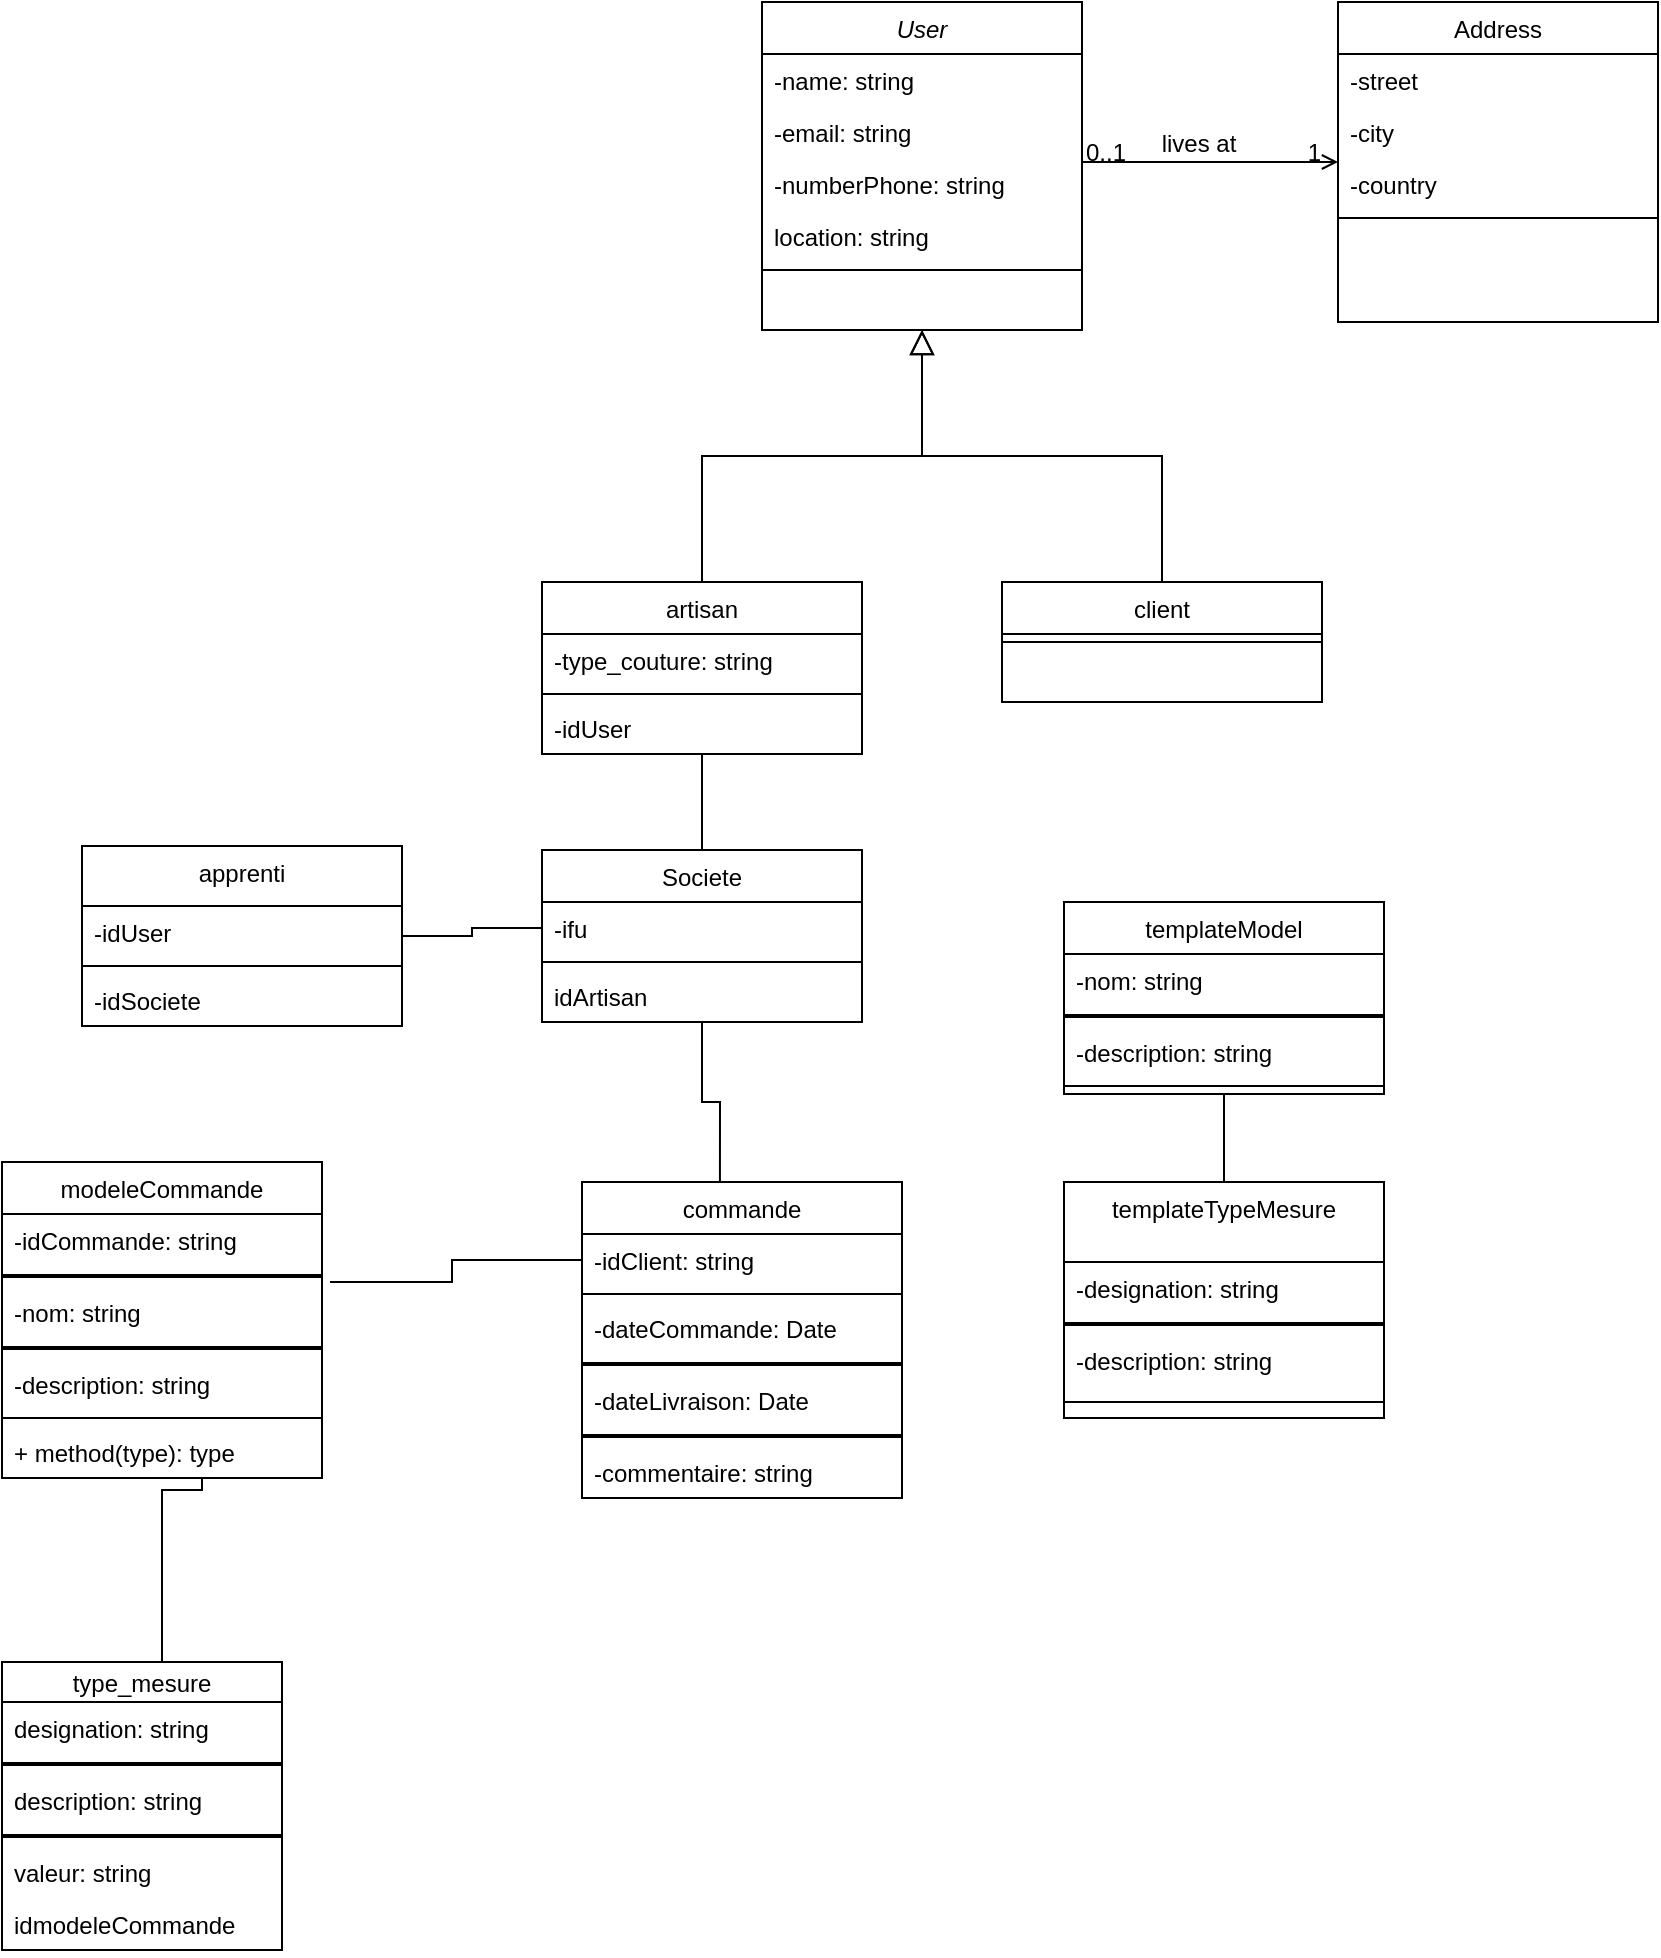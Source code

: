 <mxfile version="20.3.3" type="github">
  <diagram id="C5RBs43oDa-KdzZeNtuy" name="Page-1">
    <mxGraphModel dx="1929" dy="625" grid="1" gridSize="10" guides="1" tooltips="1" connect="1" arrows="1" fold="1" page="1" pageScale="1" pageWidth="827" pageHeight="1169" math="0" shadow="0">
      <root>
        <mxCell id="WIyWlLk6GJQsqaUBKTNV-0" />
        <mxCell id="WIyWlLk6GJQsqaUBKTNV-1" parent="WIyWlLk6GJQsqaUBKTNV-0" />
        <mxCell id="zkfFHV4jXpPFQw0GAbJ--0" value="User" style="swimlane;fontStyle=2;align=center;verticalAlign=top;childLayout=stackLayout;horizontal=1;startSize=26;horizontalStack=0;resizeParent=1;resizeLast=0;collapsible=1;marginBottom=0;rounded=0;shadow=0;strokeWidth=1;" parent="WIyWlLk6GJQsqaUBKTNV-1" vertex="1">
          <mxGeometry x="220" y="120" width="160" height="164" as="geometry">
            <mxRectangle x="230" y="140" width="160" height="26" as="alternateBounds" />
          </mxGeometry>
        </mxCell>
        <mxCell id="zkfFHV4jXpPFQw0GAbJ--1" value="-name: string" style="text;align=left;verticalAlign=top;spacingLeft=4;spacingRight=4;overflow=hidden;rotatable=0;points=[[0,0.5],[1,0.5]];portConstraint=eastwest;" parent="zkfFHV4jXpPFQw0GAbJ--0" vertex="1">
          <mxGeometry y="26" width="160" height="26" as="geometry" />
        </mxCell>
        <mxCell id="zkfFHV4jXpPFQw0GAbJ--2" value="-email: string" style="text;align=left;verticalAlign=top;spacingLeft=4;spacingRight=4;overflow=hidden;rotatable=0;points=[[0,0.5],[1,0.5]];portConstraint=eastwest;rounded=0;shadow=0;html=0;" parent="zkfFHV4jXpPFQw0GAbJ--0" vertex="1">
          <mxGeometry y="52" width="160" height="26" as="geometry" />
        </mxCell>
        <mxCell id="zkfFHV4jXpPFQw0GAbJ--3" value="-numberPhone: string" style="text;align=left;verticalAlign=top;spacingLeft=4;spacingRight=4;overflow=hidden;rotatable=0;points=[[0,0.5],[1,0.5]];portConstraint=eastwest;rounded=0;shadow=0;html=0;" parent="zkfFHV4jXpPFQw0GAbJ--0" vertex="1">
          <mxGeometry y="78" width="160" height="26" as="geometry" />
        </mxCell>
        <mxCell id="vygZoeupNt-WBdumzsm--6" value="location: string" style="text;align=left;verticalAlign=top;spacingLeft=4;spacingRight=4;overflow=hidden;rotatable=0;points=[[0,0.5],[1,0.5]];portConstraint=eastwest;rounded=0;shadow=0;html=0;" parent="zkfFHV4jXpPFQw0GAbJ--0" vertex="1">
          <mxGeometry y="104" width="160" height="26" as="geometry" />
        </mxCell>
        <mxCell id="zkfFHV4jXpPFQw0GAbJ--4" value="" style="line;html=1;strokeWidth=1;align=left;verticalAlign=middle;spacingTop=-1;spacingLeft=3;spacingRight=3;rotatable=0;labelPosition=right;points=[];portConstraint=eastwest;" parent="zkfFHV4jXpPFQw0GAbJ--0" vertex="1">
          <mxGeometry y="130" width="160" height="8" as="geometry" />
        </mxCell>
        <mxCell id="5LZ2kvECmgtWWR_hADMM-10" style="edgeStyle=orthogonalEdgeStyle;rounded=0;orthogonalLoop=1;jettySize=auto;html=1;startArrow=none;startFill=0;endArrow=none;endFill=0;" edge="1" parent="WIyWlLk6GJQsqaUBKTNV-1" source="zkfFHV4jXpPFQw0GAbJ--6" target="5LZ2kvECmgtWWR_hADMM-0">
          <mxGeometry relative="1" as="geometry" />
        </mxCell>
        <mxCell id="zkfFHV4jXpPFQw0GAbJ--6" value="artisan" style="swimlane;fontStyle=0;align=center;verticalAlign=top;childLayout=stackLayout;horizontal=1;startSize=26;horizontalStack=0;resizeParent=1;resizeLast=0;collapsible=1;marginBottom=0;rounded=0;shadow=0;strokeWidth=1;" parent="WIyWlLk6GJQsqaUBKTNV-1" vertex="1">
          <mxGeometry x="110" y="410" width="160" height="86" as="geometry">
            <mxRectangle x="130" y="380" width="160" height="26" as="alternateBounds" />
          </mxGeometry>
        </mxCell>
        <mxCell id="zkfFHV4jXpPFQw0GAbJ--7" value="-type_couture: string" style="text;align=left;verticalAlign=top;spacingLeft=4;spacingRight=4;overflow=hidden;rotatable=0;points=[[0,0.5],[1,0.5]];portConstraint=eastwest;" parent="zkfFHV4jXpPFQw0GAbJ--6" vertex="1">
          <mxGeometry y="26" width="160" height="26" as="geometry" />
        </mxCell>
        <mxCell id="zkfFHV4jXpPFQw0GAbJ--9" value="" style="line;html=1;strokeWidth=1;align=left;verticalAlign=middle;spacingTop=-1;spacingLeft=3;spacingRight=3;rotatable=0;labelPosition=right;points=[];portConstraint=eastwest;" parent="zkfFHV4jXpPFQw0GAbJ--6" vertex="1">
          <mxGeometry y="52" width="160" height="8" as="geometry" />
        </mxCell>
        <mxCell id="5LZ2kvECmgtWWR_hADMM-61" value="-idUser" style="text;align=left;verticalAlign=top;spacingLeft=4;spacingRight=4;overflow=hidden;rotatable=0;points=[[0,0.5],[1,0.5]];portConstraint=eastwest;" vertex="1" parent="zkfFHV4jXpPFQw0GAbJ--6">
          <mxGeometry y="60" width="160" height="26" as="geometry" />
        </mxCell>
        <mxCell id="zkfFHV4jXpPFQw0GAbJ--12" value="" style="endArrow=block;endSize=10;endFill=0;shadow=0;strokeWidth=1;rounded=0;edgeStyle=elbowEdgeStyle;elbow=vertical;" parent="WIyWlLk6GJQsqaUBKTNV-1" source="zkfFHV4jXpPFQw0GAbJ--6" target="zkfFHV4jXpPFQw0GAbJ--0" edge="1">
          <mxGeometry width="160" relative="1" as="geometry">
            <mxPoint x="200" y="203" as="sourcePoint" />
            <mxPoint x="200" y="203" as="targetPoint" />
          </mxGeometry>
        </mxCell>
        <mxCell id="zkfFHV4jXpPFQw0GAbJ--13" value="client" style="swimlane;fontStyle=0;align=center;verticalAlign=top;childLayout=stackLayout;horizontal=1;startSize=26;horizontalStack=0;resizeParent=1;resizeLast=0;collapsible=1;marginBottom=0;rounded=0;shadow=0;strokeWidth=1;" parent="WIyWlLk6GJQsqaUBKTNV-1" vertex="1">
          <mxGeometry x="340" y="410" width="160" height="60" as="geometry">
            <mxRectangle x="340" y="380" width="170" height="26" as="alternateBounds" />
          </mxGeometry>
        </mxCell>
        <mxCell id="zkfFHV4jXpPFQw0GAbJ--15" value="" style="line;html=1;strokeWidth=1;align=left;verticalAlign=middle;spacingTop=-1;spacingLeft=3;spacingRight=3;rotatable=0;labelPosition=right;points=[];portConstraint=eastwest;" parent="zkfFHV4jXpPFQw0GAbJ--13" vertex="1">
          <mxGeometry y="26" width="160" height="8" as="geometry" />
        </mxCell>
        <mxCell id="zkfFHV4jXpPFQw0GAbJ--16" value="" style="endArrow=block;endSize=10;endFill=0;shadow=0;strokeWidth=1;rounded=0;edgeStyle=elbowEdgeStyle;elbow=vertical;" parent="WIyWlLk6GJQsqaUBKTNV-1" source="zkfFHV4jXpPFQw0GAbJ--13" target="zkfFHV4jXpPFQw0GAbJ--0" edge="1">
          <mxGeometry width="160" relative="1" as="geometry">
            <mxPoint x="210" y="373" as="sourcePoint" />
            <mxPoint x="310" y="271" as="targetPoint" />
          </mxGeometry>
        </mxCell>
        <mxCell id="zkfFHV4jXpPFQw0GAbJ--17" value="Address" style="swimlane;fontStyle=0;align=center;verticalAlign=top;childLayout=stackLayout;horizontal=1;startSize=26;horizontalStack=0;resizeParent=1;resizeLast=0;collapsible=1;marginBottom=0;rounded=0;shadow=0;strokeWidth=1;" parent="WIyWlLk6GJQsqaUBKTNV-1" vertex="1">
          <mxGeometry x="508" y="120" width="160" height="160" as="geometry">
            <mxRectangle x="550" y="140" width="160" height="26" as="alternateBounds" />
          </mxGeometry>
        </mxCell>
        <mxCell id="zkfFHV4jXpPFQw0GAbJ--18" value="-street" style="text;align=left;verticalAlign=top;spacingLeft=4;spacingRight=4;overflow=hidden;rotatable=0;points=[[0,0.5],[1,0.5]];portConstraint=eastwest;" parent="zkfFHV4jXpPFQw0GAbJ--17" vertex="1">
          <mxGeometry y="26" width="160" height="26" as="geometry" />
        </mxCell>
        <mxCell id="zkfFHV4jXpPFQw0GAbJ--19" value="-city" style="text;align=left;verticalAlign=top;spacingLeft=4;spacingRight=4;overflow=hidden;rotatable=0;points=[[0,0.5],[1,0.5]];portConstraint=eastwest;rounded=0;shadow=0;html=0;" parent="zkfFHV4jXpPFQw0GAbJ--17" vertex="1">
          <mxGeometry y="52" width="160" height="26" as="geometry" />
        </mxCell>
        <mxCell id="zkfFHV4jXpPFQw0GAbJ--22" value="-country" style="text;align=left;verticalAlign=top;spacingLeft=4;spacingRight=4;overflow=hidden;rotatable=0;points=[[0,0.5],[1,0.5]];portConstraint=eastwest;rounded=0;shadow=0;html=0;" parent="zkfFHV4jXpPFQw0GAbJ--17" vertex="1">
          <mxGeometry y="78" width="160" height="26" as="geometry" />
        </mxCell>
        <mxCell id="zkfFHV4jXpPFQw0GAbJ--23" value="" style="line;html=1;strokeWidth=1;align=left;verticalAlign=middle;spacingTop=-1;spacingLeft=3;spacingRight=3;rotatable=0;labelPosition=right;points=[];portConstraint=eastwest;" parent="zkfFHV4jXpPFQw0GAbJ--17" vertex="1">
          <mxGeometry y="104" width="160" height="8" as="geometry" />
        </mxCell>
        <mxCell id="zkfFHV4jXpPFQw0GAbJ--26" value="" style="endArrow=open;shadow=0;strokeWidth=1;rounded=0;endFill=1;edgeStyle=elbowEdgeStyle;elbow=vertical;" parent="WIyWlLk6GJQsqaUBKTNV-1" source="zkfFHV4jXpPFQw0GAbJ--0" target="zkfFHV4jXpPFQw0GAbJ--17" edge="1">
          <mxGeometry x="0.5" y="41" relative="1" as="geometry">
            <mxPoint x="380" y="192" as="sourcePoint" />
            <mxPoint x="540" y="192" as="targetPoint" />
            <mxPoint x="-40" y="32" as="offset" />
          </mxGeometry>
        </mxCell>
        <mxCell id="zkfFHV4jXpPFQw0GAbJ--27" value="0..1" style="resizable=0;align=left;verticalAlign=bottom;labelBackgroundColor=none;fontSize=12;" parent="zkfFHV4jXpPFQw0GAbJ--26" connectable="0" vertex="1">
          <mxGeometry x="-1" relative="1" as="geometry">
            <mxPoint y="4" as="offset" />
          </mxGeometry>
        </mxCell>
        <mxCell id="zkfFHV4jXpPFQw0GAbJ--28" value="1" style="resizable=0;align=right;verticalAlign=bottom;labelBackgroundColor=none;fontSize=12;" parent="zkfFHV4jXpPFQw0GAbJ--26" connectable="0" vertex="1">
          <mxGeometry x="1" relative="1" as="geometry">
            <mxPoint x="-7" y="4" as="offset" />
          </mxGeometry>
        </mxCell>
        <mxCell id="zkfFHV4jXpPFQw0GAbJ--29" value="lives at" style="text;html=1;resizable=0;points=[];;align=center;verticalAlign=middle;labelBackgroundColor=none;rounded=0;shadow=0;strokeWidth=1;fontSize=12;" parent="zkfFHV4jXpPFQw0GAbJ--26" vertex="1" connectable="0">
          <mxGeometry x="0.5" y="49" relative="1" as="geometry">
            <mxPoint x="-38" y="40" as="offset" />
          </mxGeometry>
        </mxCell>
        <mxCell id="5LZ2kvECmgtWWR_hADMM-17" value="" style="edgeStyle=orthogonalEdgeStyle;rounded=0;orthogonalLoop=1;jettySize=auto;html=1;startArrow=none;startFill=0;endArrow=none;endFill=0;" edge="1" parent="WIyWlLk6GJQsqaUBKTNV-1" source="vygZoeupNt-WBdumzsm--54" target="5LZ2kvECmgtWWR_hADMM-14">
          <mxGeometry relative="1" as="geometry" />
        </mxCell>
        <mxCell id="vygZoeupNt-WBdumzsm--54" value="templateModel" style="swimlane;fontStyle=0;align=center;verticalAlign=top;childLayout=stackLayout;horizontal=1;startSize=26;horizontalStack=0;resizeParent=1;resizeParentMax=0;resizeLast=0;collapsible=1;marginBottom=0;" parent="WIyWlLk6GJQsqaUBKTNV-1" vertex="1">
          <mxGeometry x="371" y="570" width="160" height="96" as="geometry" />
        </mxCell>
        <mxCell id="vygZoeupNt-WBdumzsm--55" value="-nom: string" style="text;strokeColor=none;fillColor=none;align=left;verticalAlign=top;spacingLeft=4;spacingRight=4;overflow=hidden;rotatable=0;points=[[0,0.5],[1,0.5]];portConstraint=eastwest;" parent="vygZoeupNt-WBdumzsm--54" vertex="1">
          <mxGeometry y="26" width="160" height="26" as="geometry" />
        </mxCell>
        <mxCell id="5LZ2kvECmgtWWR_hADMM-78" value="" style="line;strokeWidth=2;html=1;" vertex="1" parent="vygZoeupNt-WBdumzsm--54">
          <mxGeometry y="52" width="160" height="10" as="geometry" />
        </mxCell>
        <mxCell id="5LZ2kvECmgtWWR_hADMM-44" value="-description: string" style="text;strokeColor=none;fillColor=none;align=left;verticalAlign=top;spacingLeft=4;spacingRight=4;overflow=hidden;rotatable=0;points=[[0,0.5],[1,0.5]];portConstraint=eastwest;" vertex="1" parent="vygZoeupNt-WBdumzsm--54">
          <mxGeometry y="62" width="160" height="26" as="geometry" />
        </mxCell>
        <mxCell id="vygZoeupNt-WBdumzsm--56" value="" style="line;strokeWidth=1;fillColor=none;align=left;verticalAlign=middle;spacingTop=-1;spacingLeft=3;spacingRight=3;rotatable=0;labelPosition=right;points=[];portConstraint=eastwest;strokeColor=inherit;" parent="vygZoeupNt-WBdumzsm--54" vertex="1">
          <mxGeometry y="88" width="160" height="8" as="geometry" />
        </mxCell>
        <mxCell id="5LZ2kvECmgtWWR_hADMM-28" style="edgeStyle=orthogonalEdgeStyle;rounded=0;orthogonalLoop=1;jettySize=auto;html=1;startArrow=none;startFill=0;endArrow=none;endFill=0;entryX=0.431;entryY=0.023;entryDx=0;entryDy=0;entryPerimeter=0;" edge="1" parent="WIyWlLk6GJQsqaUBKTNV-1" source="5LZ2kvECmgtWWR_hADMM-0" target="5LZ2kvECmgtWWR_hADMM-63">
          <mxGeometry relative="1" as="geometry">
            <mxPoint x="195" y="700" as="targetPoint" />
          </mxGeometry>
        </mxCell>
        <mxCell id="5LZ2kvECmgtWWR_hADMM-0" value="Societe" style="swimlane;fontStyle=0;align=center;verticalAlign=top;childLayout=stackLayout;horizontal=1;startSize=26;horizontalStack=0;resizeParent=1;resizeParentMax=0;resizeLast=0;collapsible=1;marginBottom=0;" vertex="1" parent="WIyWlLk6GJQsqaUBKTNV-1">
          <mxGeometry x="110" y="544" width="160" height="86" as="geometry" />
        </mxCell>
        <mxCell id="5LZ2kvECmgtWWR_hADMM-1" value="-ifu&#xa;" style="text;strokeColor=none;fillColor=none;align=left;verticalAlign=top;spacingLeft=4;spacingRight=4;overflow=hidden;rotatable=0;points=[[0,0.5],[1,0.5]];portConstraint=eastwest;" vertex="1" parent="5LZ2kvECmgtWWR_hADMM-0">
          <mxGeometry y="26" width="160" height="26" as="geometry" />
        </mxCell>
        <mxCell id="5LZ2kvECmgtWWR_hADMM-2" value="" style="line;strokeWidth=1;fillColor=none;align=left;verticalAlign=middle;spacingTop=-1;spacingLeft=3;spacingRight=3;rotatable=0;labelPosition=right;points=[];portConstraint=eastwest;strokeColor=inherit;" vertex="1" parent="5LZ2kvECmgtWWR_hADMM-0">
          <mxGeometry y="52" width="160" height="8" as="geometry" />
        </mxCell>
        <mxCell id="5LZ2kvECmgtWWR_hADMM-3" value="idArtisan" style="text;strokeColor=none;fillColor=none;align=left;verticalAlign=top;spacingLeft=4;spacingRight=4;overflow=hidden;rotatable=0;points=[[0,0.5],[1,0.5]];portConstraint=eastwest;" vertex="1" parent="5LZ2kvECmgtWWR_hADMM-0">
          <mxGeometry y="60" width="160" height="26" as="geometry" />
        </mxCell>
        <mxCell id="5LZ2kvECmgtWWR_hADMM-11" style="edgeStyle=orthogonalEdgeStyle;rounded=0;orthogonalLoop=1;jettySize=auto;html=1;entryX=0;entryY=0.5;entryDx=0;entryDy=0;startArrow=none;startFill=0;endArrow=none;endFill=0;" edge="1" parent="WIyWlLk6GJQsqaUBKTNV-1" source="5LZ2kvECmgtWWR_hADMM-4" target="5LZ2kvECmgtWWR_hADMM-1">
          <mxGeometry relative="1" as="geometry" />
        </mxCell>
        <mxCell id="5LZ2kvECmgtWWR_hADMM-4" value="apprenti" style="swimlane;fontStyle=0;align=center;verticalAlign=top;childLayout=stackLayout;horizontal=1;startSize=30;horizontalStack=0;resizeParent=1;resizeParentMax=0;resizeLast=0;collapsible=1;marginBottom=0;" vertex="1" parent="WIyWlLk6GJQsqaUBKTNV-1">
          <mxGeometry x="-120" y="542" width="160" height="90" as="geometry" />
        </mxCell>
        <mxCell id="5LZ2kvECmgtWWR_hADMM-5" value="-idUser" style="text;strokeColor=none;fillColor=none;align=left;verticalAlign=top;spacingLeft=4;spacingRight=4;overflow=hidden;rotatable=0;points=[[0,0.5],[1,0.5]];portConstraint=eastwest;" vertex="1" parent="5LZ2kvECmgtWWR_hADMM-4">
          <mxGeometry y="30" width="160" height="26" as="geometry" />
        </mxCell>
        <mxCell id="5LZ2kvECmgtWWR_hADMM-6" value="" style="line;strokeWidth=1;fillColor=none;align=left;verticalAlign=middle;spacingTop=-1;spacingLeft=3;spacingRight=3;rotatable=0;labelPosition=right;points=[];portConstraint=eastwest;strokeColor=inherit;" vertex="1" parent="5LZ2kvECmgtWWR_hADMM-4">
          <mxGeometry y="56" width="160" height="8" as="geometry" />
        </mxCell>
        <mxCell id="5LZ2kvECmgtWWR_hADMM-62" value="-idSociete" style="text;strokeColor=none;fillColor=none;align=left;verticalAlign=top;spacingLeft=4;spacingRight=4;overflow=hidden;rotatable=0;points=[[0,0.5],[1,0.5]];portConstraint=eastwest;" vertex="1" parent="5LZ2kvECmgtWWR_hADMM-4">
          <mxGeometry y="64" width="160" height="26" as="geometry" />
        </mxCell>
        <mxCell id="5LZ2kvECmgtWWR_hADMM-14" value="templateTypeMesure" style="swimlane;fontStyle=0;align=center;verticalAlign=top;childLayout=stackLayout;horizontal=1;startSize=40;horizontalStack=0;resizeParent=1;resizeParentMax=0;resizeLast=0;collapsible=1;marginBottom=0;" vertex="1" parent="WIyWlLk6GJQsqaUBKTNV-1">
          <mxGeometry x="371" y="710" width="160" height="118" as="geometry" />
        </mxCell>
        <mxCell id="5LZ2kvECmgtWWR_hADMM-15" value="-designation: string" style="text;strokeColor=none;fillColor=none;align=left;verticalAlign=top;spacingLeft=4;spacingRight=4;overflow=hidden;rotatable=0;points=[[0,0.5],[1,0.5]];portConstraint=eastwest;" vertex="1" parent="5LZ2kvECmgtWWR_hADMM-14">
          <mxGeometry y="40" width="160" height="26" as="geometry" />
        </mxCell>
        <mxCell id="5LZ2kvECmgtWWR_hADMM-89" value="" style="line;strokeWidth=2;html=1;" vertex="1" parent="5LZ2kvECmgtWWR_hADMM-14">
          <mxGeometry y="66" width="160" height="10" as="geometry" />
        </mxCell>
        <mxCell id="5LZ2kvECmgtWWR_hADMM-45" value="-description: string" style="text;strokeColor=none;fillColor=none;align=left;verticalAlign=top;spacingLeft=4;spacingRight=4;overflow=hidden;rotatable=0;points=[[0,0.5],[1,0.5]];portConstraint=eastwest;" vertex="1" parent="5LZ2kvECmgtWWR_hADMM-14">
          <mxGeometry y="76" width="160" height="26" as="geometry" />
        </mxCell>
        <mxCell id="5LZ2kvECmgtWWR_hADMM-16" value="" style="line;strokeWidth=1;fillColor=none;align=left;verticalAlign=middle;spacingTop=-1;spacingLeft=3;spacingRight=3;rotatable=0;labelPosition=right;points=[];portConstraint=eastwest;strokeColor=inherit;" vertex="1" parent="5LZ2kvECmgtWWR_hADMM-14">
          <mxGeometry y="102" width="160" height="16" as="geometry" />
        </mxCell>
        <mxCell id="5LZ2kvECmgtWWR_hADMM-38" style="edgeStyle=orthogonalEdgeStyle;rounded=0;orthogonalLoop=1;jettySize=auto;html=1;startArrow=none;startFill=0;endArrow=none;endFill=0;exitX=1.025;exitY=-0.077;exitDx=0;exitDy=0;exitPerimeter=0;entryX=0;entryY=0.5;entryDx=0;entryDy=0;" edge="1" parent="WIyWlLk6GJQsqaUBKTNV-1" source="5LZ2kvECmgtWWR_hADMM-50" target="5LZ2kvECmgtWWR_hADMM-64">
          <mxGeometry relative="1" as="geometry">
            <mxPoint x="30" y="741" as="sourcePoint" />
            <mxPoint x="120" y="749.998" as="targetPoint" />
          </mxGeometry>
        </mxCell>
        <mxCell id="5LZ2kvECmgtWWR_hADMM-54" value="" style="edgeStyle=orthogonalEdgeStyle;rounded=0;orthogonalLoop=1;jettySize=auto;html=1;startArrow=none;startFill=0;endArrow=none;endFill=0;" edge="1" parent="WIyWlLk6GJQsqaUBKTNV-1" source="5LZ2kvECmgtWWR_hADMM-39" target="5LZ2kvECmgtWWR_hADMM-49">
          <mxGeometry relative="1" as="geometry">
            <Array as="points">
              <mxPoint x="-80" y="864" />
              <mxPoint x="-60" y="864" />
            </Array>
          </mxGeometry>
        </mxCell>
        <mxCell id="5LZ2kvECmgtWWR_hADMM-39" value="type_mesure" style="swimlane;fontStyle=0;childLayout=stackLayout;horizontal=1;startSize=20;fillColor=none;horizontalStack=0;resizeParent=1;resizeParentMax=0;resizeLast=0;collapsible=1;marginBottom=0;" vertex="1" parent="WIyWlLk6GJQsqaUBKTNV-1">
          <mxGeometry x="-160" y="950" width="140" height="144" as="geometry" />
        </mxCell>
        <mxCell id="5LZ2kvECmgtWWR_hADMM-40" value="designation: string" style="text;strokeColor=none;fillColor=none;align=left;verticalAlign=top;spacingLeft=4;spacingRight=4;overflow=hidden;rotatable=0;points=[[0,0.5],[1,0.5]];portConstraint=eastwest;" vertex="1" parent="5LZ2kvECmgtWWR_hADMM-39">
          <mxGeometry y="20" width="140" height="26" as="geometry" />
        </mxCell>
        <mxCell id="5LZ2kvECmgtWWR_hADMM-81" value="" style="line;strokeWidth=2;html=1;" vertex="1" parent="5LZ2kvECmgtWWR_hADMM-39">
          <mxGeometry y="46" width="140" height="10" as="geometry" />
        </mxCell>
        <mxCell id="5LZ2kvECmgtWWR_hADMM-41" value="description: string" style="text;strokeColor=none;fillColor=none;align=left;verticalAlign=top;spacingLeft=4;spacingRight=4;overflow=hidden;rotatable=0;points=[[0,0.5],[1,0.5]];portConstraint=eastwest;" vertex="1" parent="5LZ2kvECmgtWWR_hADMM-39">
          <mxGeometry y="56" width="140" height="26" as="geometry" />
        </mxCell>
        <mxCell id="5LZ2kvECmgtWWR_hADMM-82" value="" style="line;strokeWidth=2;html=1;" vertex="1" parent="5LZ2kvECmgtWWR_hADMM-39">
          <mxGeometry y="82" width="140" height="10" as="geometry" />
        </mxCell>
        <mxCell id="5LZ2kvECmgtWWR_hADMM-42" value="valeur: string" style="text;strokeColor=none;fillColor=none;align=left;verticalAlign=top;spacingLeft=4;spacingRight=4;overflow=hidden;rotatable=0;points=[[0,0.5],[1,0.5]];portConstraint=eastwest;" vertex="1" parent="5LZ2kvECmgtWWR_hADMM-39">
          <mxGeometry y="92" width="140" height="26" as="geometry" />
        </mxCell>
        <mxCell id="5LZ2kvECmgtWWR_hADMM-74" value="idmodeleCommande" style="text;strokeColor=none;fillColor=none;align=left;verticalAlign=top;spacingLeft=4;spacingRight=4;overflow=hidden;rotatable=0;points=[[0,0.5],[1,0.5]];portConstraint=eastwest;" vertex="1" parent="5LZ2kvECmgtWWR_hADMM-39">
          <mxGeometry y="118" width="140" height="26" as="geometry" />
        </mxCell>
        <mxCell id="5LZ2kvECmgtWWR_hADMM-46" value="modeleCommande" style="swimlane;fontStyle=0;align=center;verticalAlign=top;childLayout=stackLayout;horizontal=1;startSize=26;horizontalStack=0;resizeParent=1;resizeParentMax=0;resizeLast=0;collapsible=1;marginBottom=0;" vertex="1" parent="WIyWlLk6GJQsqaUBKTNV-1">
          <mxGeometry x="-160" y="700" width="160" height="158" as="geometry" />
        </mxCell>
        <mxCell id="5LZ2kvECmgtWWR_hADMM-47" value="-idCommande: string&#xa;" style="text;strokeColor=none;fillColor=none;align=left;verticalAlign=top;spacingLeft=4;spacingRight=4;overflow=hidden;rotatable=0;points=[[0,0.5],[1,0.5]];portConstraint=eastwest;" vertex="1" parent="5LZ2kvECmgtWWR_hADMM-46">
          <mxGeometry y="26" width="160" height="26" as="geometry" />
        </mxCell>
        <mxCell id="5LZ2kvECmgtWWR_hADMM-79" value="" style="line;strokeWidth=2;html=1;" vertex="1" parent="5LZ2kvECmgtWWR_hADMM-46">
          <mxGeometry y="52" width="160" height="10" as="geometry" />
        </mxCell>
        <mxCell id="5LZ2kvECmgtWWR_hADMM-50" value="-nom: string" style="text;strokeColor=none;fillColor=none;align=left;verticalAlign=top;spacingLeft=4;spacingRight=4;overflow=hidden;rotatable=0;points=[[0,0.5],[1,0.5]];portConstraint=eastwest;" vertex="1" parent="5LZ2kvECmgtWWR_hADMM-46">
          <mxGeometry y="62" width="160" height="26" as="geometry" />
        </mxCell>
        <mxCell id="5LZ2kvECmgtWWR_hADMM-80" value="" style="line;strokeWidth=2;html=1;" vertex="1" parent="5LZ2kvECmgtWWR_hADMM-46">
          <mxGeometry y="88" width="160" height="10" as="geometry" />
        </mxCell>
        <mxCell id="5LZ2kvECmgtWWR_hADMM-51" value="-description: string" style="text;strokeColor=none;fillColor=none;align=left;verticalAlign=top;spacingLeft=4;spacingRight=4;overflow=hidden;rotatable=0;points=[[0,0.5],[1,0.5]];portConstraint=eastwest;" vertex="1" parent="5LZ2kvECmgtWWR_hADMM-46">
          <mxGeometry y="98" width="160" height="26" as="geometry" />
        </mxCell>
        <mxCell id="5LZ2kvECmgtWWR_hADMM-48" value="" style="line;strokeWidth=1;fillColor=none;align=left;verticalAlign=middle;spacingTop=-1;spacingLeft=3;spacingRight=3;rotatable=0;labelPosition=right;points=[];portConstraint=eastwest;strokeColor=inherit;" vertex="1" parent="5LZ2kvECmgtWWR_hADMM-46">
          <mxGeometry y="124" width="160" height="8" as="geometry" />
        </mxCell>
        <mxCell id="5LZ2kvECmgtWWR_hADMM-49" value="+ method(type): type" style="text;strokeColor=none;fillColor=none;align=left;verticalAlign=top;spacingLeft=4;spacingRight=4;overflow=hidden;rotatable=0;points=[[0,0.5],[1,0.5]];portConstraint=eastwest;" vertex="1" parent="5LZ2kvECmgtWWR_hADMM-46">
          <mxGeometry y="132" width="160" height="26" as="geometry" />
        </mxCell>
        <mxCell id="5LZ2kvECmgtWWR_hADMM-63" value="commande" style="swimlane;fontStyle=0;align=center;verticalAlign=top;childLayout=stackLayout;horizontal=1;startSize=26;horizontalStack=0;resizeParent=1;resizeParentMax=0;resizeLast=0;collapsible=1;marginBottom=0;" vertex="1" parent="WIyWlLk6GJQsqaUBKTNV-1">
          <mxGeometry x="130" y="710" width="160" height="158" as="geometry" />
        </mxCell>
        <mxCell id="5LZ2kvECmgtWWR_hADMM-64" value="-idClient: string" style="text;strokeColor=none;fillColor=none;align=left;verticalAlign=top;spacingLeft=4;spacingRight=4;overflow=hidden;rotatable=0;points=[[0,0.5],[1,0.5]];portConstraint=eastwest;" vertex="1" parent="5LZ2kvECmgtWWR_hADMM-63">
          <mxGeometry y="26" width="160" height="26" as="geometry" />
        </mxCell>
        <mxCell id="5LZ2kvECmgtWWR_hADMM-65" value="" style="line;strokeWidth=1;fillColor=none;align=left;verticalAlign=middle;spacingTop=-1;spacingLeft=3;spacingRight=3;rotatable=0;labelPosition=right;points=[];portConstraint=eastwest;strokeColor=inherit;" vertex="1" parent="5LZ2kvECmgtWWR_hADMM-63">
          <mxGeometry y="52" width="160" height="8" as="geometry" />
        </mxCell>
        <mxCell id="5LZ2kvECmgtWWR_hADMM-68" value="-dateCommande: Date" style="text;strokeColor=none;fillColor=none;align=left;verticalAlign=top;spacingLeft=4;spacingRight=4;overflow=hidden;rotatable=0;points=[[0,0.5],[1,0.5]];portConstraint=eastwest;" vertex="1" parent="5LZ2kvECmgtWWR_hADMM-63">
          <mxGeometry y="60" width="160" height="26" as="geometry" />
        </mxCell>
        <mxCell id="5LZ2kvECmgtWWR_hADMM-86" value="" style="line;strokeWidth=2;html=1;" vertex="1" parent="5LZ2kvECmgtWWR_hADMM-63">
          <mxGeometry y="86" width="160" height="10" as="geometry" />
        </mxCell>
        <mxCell id="5LZ2kvECmgtWWR_hADMM-69" value="-dateLivraison: Date" style="text;strokeColor=none;fillColor=none;align=left;verticalAlign=top;spacingLeft=4;spacingRight=4;overflow=hidden;rotatable=0;points=[[0,0.5],[1,0.5]];portConstraint=eastwest;" vertex="1" parent="5LZ2kvECmgtWWR_hADMM-63">
          <mxGeometry y="96" width="160" height="26" as="geometry" />
        </mxCell>
        <mxCell id="5LZ2kvECmgtWWR_hADMM-88" value="" style="line;strokeWidth=2;html=1;" vertex="1" parent="5LZ2kvECmgtWWR_hADMM-63">
          <mxGeometry y="122" width="160" height="10" as="geometry" />
        </mxCell>
        <mxCell id="5LZ2kvECmgtWWR_hADMM-70" value="-commentaire: string" style="text;strokeColor=none;fillColor=none;align=left;verticalAlign=top;spacingLeft=4;spacingRight=4;overflow=hidden;rotatable=0;points=[[0,0.5],[1,0.5]];portConstraint=eastwest;" vertex="1" parent="5LZ2kvECmgtWWR_hADMM-63">
          <mxGeometry y="132" width="160" height="26" as="geometry" />
        </mxCell>
      </root>
    </mxGraphModel>
  </diagram>
</mxfile>

